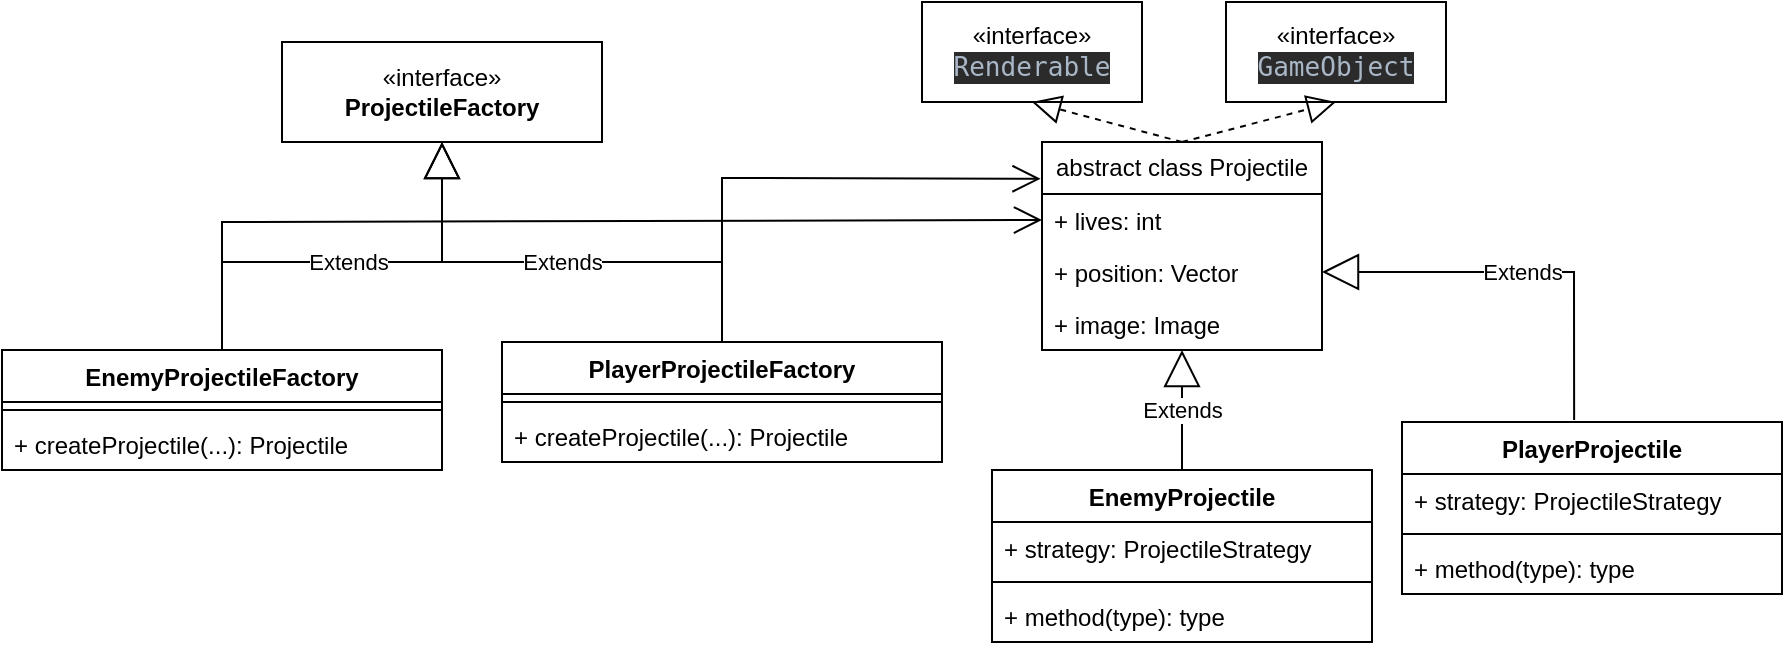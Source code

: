 <mxfile version="22.0.8" type="github">
  <diagram id="C5RBs43oDa-KdzZeNtuy" name="Page-1">
    <mxGraphModel dx="1217" dy="509" grid="1" gridSize="10" guides="1" tooltips="1" connect="1" arrows="1" fold="1" page="1" pageScale="1" pageWidth="827" pageHeight="1169" math="0" shadow="0">
      <root>
        <mxCell id="WIyWlLk6GJQsqaUBKTNV-0" />
        <mxCell id="WIyWlLk6GJQsqaUBKTNV-1" parent="WIyWlLk6GJQsqaUBKTNV-0" />
        <mxCell id="b6zeak8JQOafDYQdbO55-0" value="«interface»&lt;br&gt;&lt;b&gt;ProjectileFactory&lt;/b&gt;" style="html=1;whiteSpace=wrap;" vertex="1" parent="WIyWlLk6GJQsqaUBKTNV-1">
          <mxGeometry x="140" y="60" width="160" height="50" as="geometry" />
        </mxCell>
        <mxCell id="b6zeak8JQOafDYQdbO55-1" value="abstract class Projectile" style="swimlane;fontStyle=0;childLayout=stackLayout;horizontal=1;startSize=26;fillColor=none;horizontalStack=0;resizeParent=1;resizeParentMax=0;resizeLast=0;collapsible=1;marginBottom=0;whiteSpace=wrap;html=1;" vertex="1" parent="WIyWlLk6GJQsqaUBKTNV-1">
          <mxGeometry x="520" y="110" width="140" height="104" as="geometry" />
        </mxCell>
        <mxCell id="b6zeak8JQOafDYQdbO55-2" value="+ lives: int" style="text;strokeColor=none;fillColor=none;align=left;verticalAlign=top;spacingLeft=4;spacingRight=4;overflow=hidden;rotatable=0;points=[[0,0.5],[1,0.5]];portConstraint=eastwest;whiteSpace=wrap;html=1;" vertex="1" parent="b6zeak8JQOafDYQdbO55-1">
          <mxGeometry y="26" width="140" height="26" as="geometry" />
        </mxCell>
        <mxCell id="b6zeak8JQOafDYQdbO55-3" value="+ position: Vector" style="text;strokeColor=none;fillColor=none;align=left;verticalAlign=top;spacingLeft=4;spacingRight=4;overflow=hidden;rotatable=0;points=[[0,0.5],[1,0.5]];portConstraint=eastwest;whiteSpace=wrap;html=1;" vertex="1" parent="b6zeak8JQOafDYQdbO55-1">
          <mxGeometry y="52" width="140" height="26" as="geometry" />
        </mxCell>
        <mxCell id="b6zeak8JQOafDYQdbO55-4" value="+ image: Image" style="text;strokeColor=none;fillColor=none;align=left;verticalAlign=top;spacingLeft=4;spacingRight=4;overflow=hidden;rotatable=0;points=[[0,0.5],[1,0.5]];portConstraint=eastwest;whiteSpace=wrap;html=1;" vertex="1" parent="b6zeak8JQOafDYQdbO55-1">
          <mxGeometry y="78" width="140" height="26" as="geometry" />
        </mxCell>
        <mxCell id="b6zeak8JQOafDYQdbO55-9" value="EnemyProjectile" style="swimlane;fontStyle=1;align=center;verticalAlign=top;childLayout=stackLayout;horizontal=1;startSize=26;horizontalStack=0;resizeParent=1;resizeParentMax=0;resizeLast=0;collapsible=1;marginBottom=0;whiteSpace=wrap;html=1;" vertex="1" parent="WIyWlLk6GJQsqaUBKTNV-1">
          <mxGeometry x="495" y="274" width="190" height="86" as="geometry" />
        </mxCell>
        <mxCell id="b6zeak8JQOafDYQdbO55-10" value="+ strategy: ProjectileStrategy" style="text;strokeColor=none;fillColor=none;align=left;verticalAlign=top;spacingLeft=4;spacingRight=4;overflow=hidden;rotatable=0;points=[[0,0.5],[1,0.5]];portConstraint=eastwest;whiteSpace=wrap;html=1;" vertex="1" parent="b6zeak8JQOafDYQdbO55-9">
          <mxGeometry y="26" width="190" height="26" as="geometry" />
        </mxCell>
        <mxCell id="b6zeak8JQOafDYQdbO55-11" value="" style="line;strokeWidth=1;fillColor=none;align=left;verticalAlign=middle;spacingTop=-1;spacingLeft=3;spacingRight=3;rotatable=0;labelPosition=right;points=[];portConstraint=eastwest;strokeColor=inherit;" vertex="1" parent="b6zeak8JQOafDYQdbO55-9">
          <mxGeometry y="52" width="190" height="8" as="geometry" />
        </mxCell>
        <mxCell id="b6zeak8JQOafDYQdbO55-12" value="+ method(type): type" style="text;strokeColor=none;fillColor=none;align=left;verticalAlign=top;spacingLeft=4;spacingRight=4;overflow=hidden;rotatable=0;points=[[0,0.5],[1,0.5]];portConstraint=eastwest;whiteSpace=wrap;html=1;" vertex="1" parent="b6zeak8JQOafDYQdbO55-9">
          <mxGeometry y="60" width="190" height="26" as="geometry" />
        </mxCell>
        <mxCell id="b6zeak8JQOafDYQdbO55-13" value="«interface»&lt;br&gt;&lt;div style=&quot;background-color: rgb(43, 43, 43); color: rgb(169, 183, 198); font-family: &amp;quot;JetBrains Mono&amp;quot;, monospace; font-size: 9.8pt;&quot;&gt;Renderable&lt;/div&gt;" style="html=1;whiteSpace=wrap;" vertex="1" parent="WIyWlLk6GJQsqaUBKTNV-1">
          <mxGeometry x="460" y="40" width="110" height="50" as="geometry" />
        </mxCell>
        <mxCell id="b6zeak8JQOafDYQdbO55-14" value="«interface»&lt;br&gt;&lt;div style=&quot;background-color: rgb(43, 43, 43); color: rgb(169, 183, 198); font-family: &amp;quot;JetBrains Mono&amp;quot;, monospace; font-size: 9.8pt;&quot;&gt;GameObject&lt;/div&gt;" style="html=1;whiteSpace=wrap;" vertex="1" parent="WIyWlLk6GJQsqaUBKTNV-1">
          <mxGeometry x="612" y="40" width="110" height="50" as="geometry" />
        </mxCell>
        <mxCell id="b6zeak8JQOafDYQdbO55-15" value="" style="endArrow=block;dashed=1;endFill=0;endSize=12;html=1;rounded=0;entryX=0.5;entryY=1;entryDx=0;entryDy=0;" edge="1" parent="WIyWlLk6GJQsqaUBKTNV-1" target="b6zeak8JQOafDYQdbO55-13">
          <mxGeometry width="160" relative="1" as="geometry">
            <mxPoint x="590" y="110" as="sourcePoint" />
            <mxPoint x="490" y="270" as="targetPoint" />
          </mxGeometry>
        </mxCell>
        <mxCell id="b6zeak8JQOafDYQdbO55-16" value="" style="endArrow=block;dashed=1;endFill=0;endSize=12;html=1;rounded=0;entryX=0.5;entryY=1;entryDx=0;entryDy=0;exitX=0.5;exitY=0;exitDx=0;exitDy=0;" edge="1" parent="WIyWlLk6GJQsqaUBKTNV-1" source="b6zeak8JQOafDYQdbO55-1" target="b6zeak8JQOafDYQdbO55-14">
          <mxGeometry width="160" relative="1" as="geometry">
            <mxPoint x="594" y="121" as="sourcePoint" />
            <mxPoint x="525" y="100" as="targetPoint" />
          </mxGeometry>
        </mxCell>
        <mxCell id="b6zeak8JQOafDYQdbO55-17" value="Extends" style="endArrow=block;endSize=16;endFill=0;html=1;rounded=0;exitX=0.5;exitY=0;exitDx=0;exitDy=0;" edge="1" parent="WIyWlLk6GJQsqaUBKTNV-1" source="b6zeak8JQOafDYQdbO55-9" target="b6zeak8JQOafDYQdbO55-4">
          <mxGeometry width="160" relative="1" as="geometry">
            <mxPoint x="330" y="270" as="sourcePoint" />
            <mxPoint x="490" y="270" as="targetPoint" />
          </mxGeometry>
        </mxCell>
        <mxCell id="b6zeak8JQOafDYQdbO55-18" value="PlayerProjectile" style="swimlane;fontStyle=1;align=center;verticalAlign=top;childLayout=stackLayout;horizontal=1;startSize=26;horizontalStack=0;resizeParent=1;resizeParentMax=0;resizeLast=0;collapsible=1;marginBottom=0;whiteSpace=wrap;html=1;" vertex="1" parent="WIyWlLk6GJQsqaUBKTNV-1">
          <mxGeometry x="700" y="250" width="190" height="86" as="geometry" />
        </mxCell>
        <mxCell id="b6zeak8JQOafDYQdbO55-19" value="+ strategy: ProjectileStrategy" style="text;strokeColor=none;fillColor=none;align=left;verticalAlign=top;spacingLeft=4;spacingRight=4;overflow=hidden;rotatable=0;points=[[0,0.5],[1,0.5]];portConstraint=eastwest;whiteSpace=wrap;html=1;" vertex="1" parent="b6zeak8JQOafDYQdbO55-18">
          <mxGeometry y="26" width="190" height="26" as="geometry" />
        </mxCell>
        <mxCell id="b6zeak8JQOafDYQdbO55-20" value="" style="line;strokeWidth=1;fillColor=none;align=left;verticalAlign=middle;spacingTop=-1;spacingLeft=3;spacingRight=3;rotatable=0;labelPosition=right;points=[];portConstraint=eastwest;strokeColor=inherit;" vertex="1" parent="b6zeak8JQOafDYQdbO55-18">
          <mxGeometry y="52" width="190" height="8" as="geometry" />
        </mxCell>
        <mxCell id="b6zeak8JQOafDYQdbO55-21" value="+ method(type): type" style="text;strokeColor=none;fillColor=none;align=left;verticalAlign=top;spacingLeft=4;spacingRight=4;overflow=hidden;rotatable=0;points=[[0,0.5],[1,0.5]];portConstraint=eastwest;whiteSpace=wrap;html=1;" vertex="1" parent="b6zeak8JQOafDYQdbO55-18">
          <mxGeometry y="60" width="190" height="26" as="geometry" />
        </mxCell>
        <mxCell id="b6zeak8JQOafDYQdbO55-22" value="Extends" style="endArrow=block;endSize=16;endFill=0;html=1;rounded=0;exitX=0.453;exitY=-0.011;exitDx=0;exitDy=0;exitPerimeter=0;entryX=1;entryY=0.5;entryDx=0;entryDy=0;" edge="1" parent="WIyWlLk6GJQsqaUBKTNV-1" source="b6zeak8JQOafDYQdbO55-18" target="b6zeak8JQOafDYQdbO55-3">
          <mxGeometry width="160" relative="1" as="geometry">
            <mxPoint x="555" y="270" as="sourcePoint" />
            <mxPoint x="590" y="224" as="targetPoint" />
            <Array as="points">
              <mxPoint x="786" y="175" />
            </Array>
          </mxGeometry>
        </mxCell>
        <mxCell id="b6zeak8JQOafDYQdbO55-23" value="EnemyProjectileFactory" style="swimlane;fontStyle=1;align=center;verticalAlign=top;childLayout=stackLayout;horizontal=1;startSize=26;horizontalStack=0;resizeParent=1;resizeParentMax=0;resizeLast=0;collapsible=1;marginBottom=0;whiteSpace=wrap;html=1;" vertex="1" parent="WIyWlLk6GJQsqaUBKTNV-1">
          <mxGeometry y="214" width="220" height="60" as="geometry" />
        </mxCell>
        <mxCell id="b6zeak8JQOafDYQdbO55-25" value="" style="line;strokeWidth=1;fillColor=none;align=left;verticalAlign=middle;spacingTop=-1;spacingLeft=3;spacingRight=3;rotatable=0;labelPosition=right;points=[];portConstraint=eastwest;strokeColor=inherit;" vertex="1" parent="b6zeak8JQOafDYQdbO55-23">
          <mxGeometry y="26" width="220" height="8" as="geometry" />
        </mxCell>
        <mxCell id="b6zeak8JQOafDYQdbO55-26" value="+ createProjectile(...): Projectile" style="text;strokeColor=none;fillColor=none;align=left;verticalAlign=top;spacingLeft=4;spacingRight=4;overflow=hidden;rotatable=0;points=[[0,0.5],[1,0.5]];portConstraint=eastwest;whiteSpace=wrap;html=1;" vertex="1" parent="b6zeak8JQOafDYQdbO55-23">
          <mxGeometry y="34" width="220" height="26" as="geometry" />
        </mxCell>
        <mxCell id="b6zeak8JQOafDYQdbO55-27" value="PlayerProjectileFactory" style="swimlane;fontStyle=1;align=center;verticalAlign=top;childLayout=stackLayout;horizontal=1;startSize=26;horizontalStack=0;resizeParent=1;resizeParentMax=0;resizeLast=0;collapsible=1;marginBottom=0;whiteSpace=wrap;html=1;" vertex="1" parent="WIyWlLk6GJQsqaUBKTNV-1">
          <mxGeometry x="250" y="210" width="220" height="60" as="geometry" />
        </mxCell>
        <mxCell id="b6zeak8JQOafDYQdbO55-28" value="" style="line;strokeWidth=1;fillColor=none;align=left;verticalAlign=middle;spacingTop=-1;spacingLeft=3;spacingRight=3;rotatable=0;labelPosition=right;points=[];portConstraint=eastwest;strokeColor=inherit;" vertex="1" parent="b6zeak8JQOafDYQdbO55-27">
          <mxGeometry y="26" width="220" height="8" as="geometry" />
        </mxCell>
        <mxCell id="b6zeak8JQOafDYQdbO55-29" value="+ createProjectile(...): Projectile" style="text;strokeColor=none;fillColor=none;align=left;verticalAlign=top;spacingLeft=4;spacingRight=4;overflow=hidden;rotatable=0;points=[[0,0.5],[1,0.5]];portConstraint=eastwest;whiteSpace=wrap;html=1;" vertex="1" parent="b6zeak8JQOafDYQdbO55-27">
          <mxGeometry y="34" width="220" height="26" as="geometry" />
        </mxCell>
        <mxCell id="b6zeak8JQOafDYQdbO55-30" value="Extends" style="endArrow=block;endSize=16;endFill=0;html=1;rounded=0;exitX=0.5;exitY=0;exitDx=0;exitDy=0;entryX=0.5;entryY=1;entryDx=0;entryDy=0;" edge="1" parent="WIyWlLk6GJQsqaUBKTNV-1" source="b6zeak8JQOafDYQdbO55-23" target="b6zeak8JQOafDYQdbO55-0">
          <mxGeometry width="160" relative="1" as="geometry">
            <mxPoint x="330" y="240" as="sourcePoint" />
            <mxPoint x="490" y="240" as="targetPoint" />
            <Array as="points">
              <mxPoint x="110" y="170" />
              <mxPoint x="220" y="170" />
            </Array>
          </mxGeometry>
        </mxCell>
        <mxCell id="b6zeak8JQOafDYQdbO55-31" value="Extends" style="endArrow=block;endSize=16;endFill=0;html=1;rounded=0;exitX=0.5;exitY=0;exitDx=0;exitDy=0;entryX=0.5;entryY=1;entryDx=0;entryDy=0;" edge="1" parent="WIyWlLk6GJQsqaUBKTNV-1" source="b6zeak8JQOafDYQdbO55-27" target="b6zeak8JQOafDYQdbO55-0">
          <mxGeometry width="160" relative="1" as="geometry">
            <mxPoint x="330" y="240" as="sourcePoint" />
            <mxPoint x="490" y="240" as="targetPoint" />
            <Array as="points">
              <mxPoint x="360" y="170" />
              <mxPoint x="220" y="170" />
            </Array>
          </mxGeometry>
        </mxCell>
        <mxCell id="b6zeak8JQOafDYQdbO55-32" value="" style="endArrow=open;endFill=1;endSize=12;html=1;rounded=0;entryX=-0.005;entryY=0.177;entryDx=0;entryDy=0;entryPerimeter=0;" edge="1" parent="WIyWlLk6GJQsqaUBKTNV-1" source="b6zeak8JQOafDYQdbO55-27" target="b6zeak8JQOafDYQdbO55-1">
          <mxGeometry width="160" relative="1" as="geometry">
            <mxPoint x="330" y="240" as="sourcePoint" />
            <mxPoint x="520" y="140" as="targetPoint" />
            <Array as="points">
              <mxPoint x="360" y="128" />
            </Array>
          </mxGeometry>
        </mxCell>
        <mxCell id="b6zeak8JQOafDYQdbO55-33" value="" style="endArrow=open;endFill=1;endSize=12;html=1;rounded=0;exitX=0.5;exitY=0;exitDx=0;exitDy=0;entryX=0;entryY=0.5;entryDx=0;entryDy=0;" edge="1" parent="WIyWlLk6GJQsqaUBKTNV-1" source="b6zeak8JQOafDYQdbO55-23" target="b6zeak8JQOafDYQdbO55-2">
          <mxGeometry width="160" relative="1" as="geometry">
            <mxPoint x="-90" y="60" as="sourcePoint" />
            <mxPoint x="70" y="-10" as="targetPoint" />
            <Array as="points">
              <mxPoint x="110" y="150" />
            </Array>
          </mxGeometry>
        </mxCell>
      </root>
    </mxGraphModel>
  </diagram>
</mxfile>
